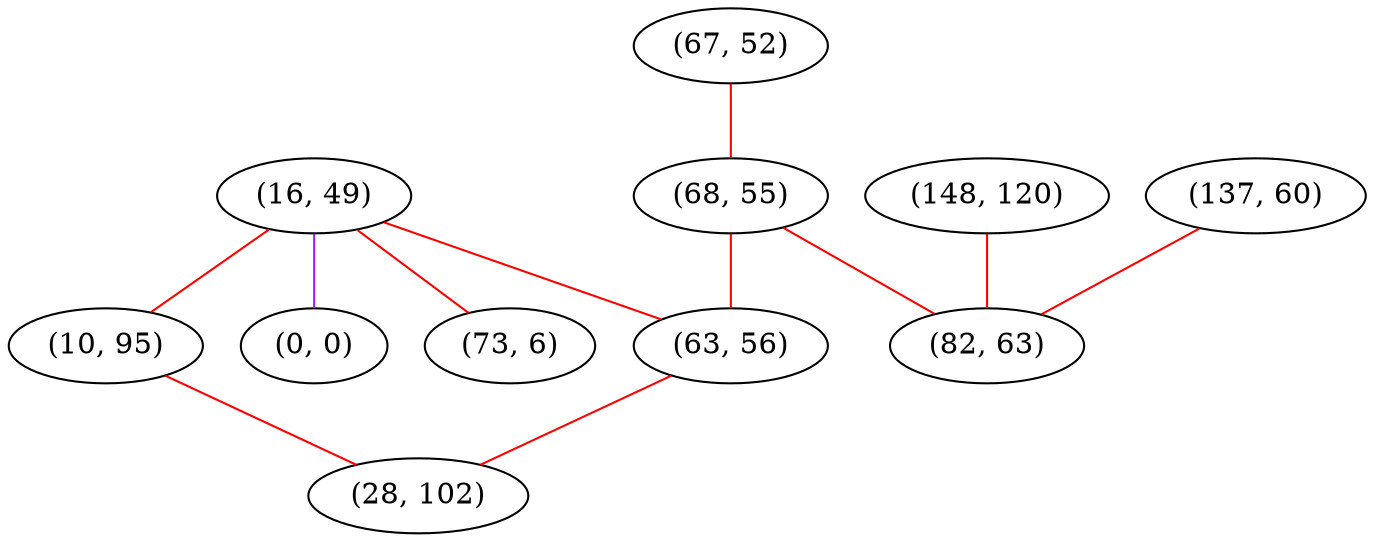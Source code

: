 graph "" {
"(16, 49)";
"(10, 95)";
"(0, 0)";
"(148, 120)";
"(67, 52)";
"(137, 60)";
"(68, 55)";
"(63, 56)";
"(82, 63)";
"(73, 6)";
"(28, 102)";
"(16, 49)" -- "(10, 95)"  [color=red, key=0, weight=1];
"(16, 49)" -- "(73, 6)"  [color=red, key=0, weight=1];
"(16, 49)" -- "(0, 0)"  [color=purple, key=0, weight=4];
"(16, 49)" -- "(63, 56)"  [color=red, key=0, weight=1];
"(10, 95)" -- "(28, 102)"  [color=red, key=0, weight=1];
"(148, 120)" -- "(82, 63)"  [color=red, key=0, weight=1];
"(67, 52)" -- "(68, 55)"  [color=red, key=0, weight=1];
"(137, 60)" -- "(82, 63)"  [color=red, key=0, weight=1];
"(68, 55)" -- "(82, 63)"  [color=red, key=0, weight=1];
"(68, 55)" -- "(63, 56)"  [color=red, key=0, weight=1];
"(63, 56)" -- "(28, 102)"  [color=red, key=0, weight=1];
}
